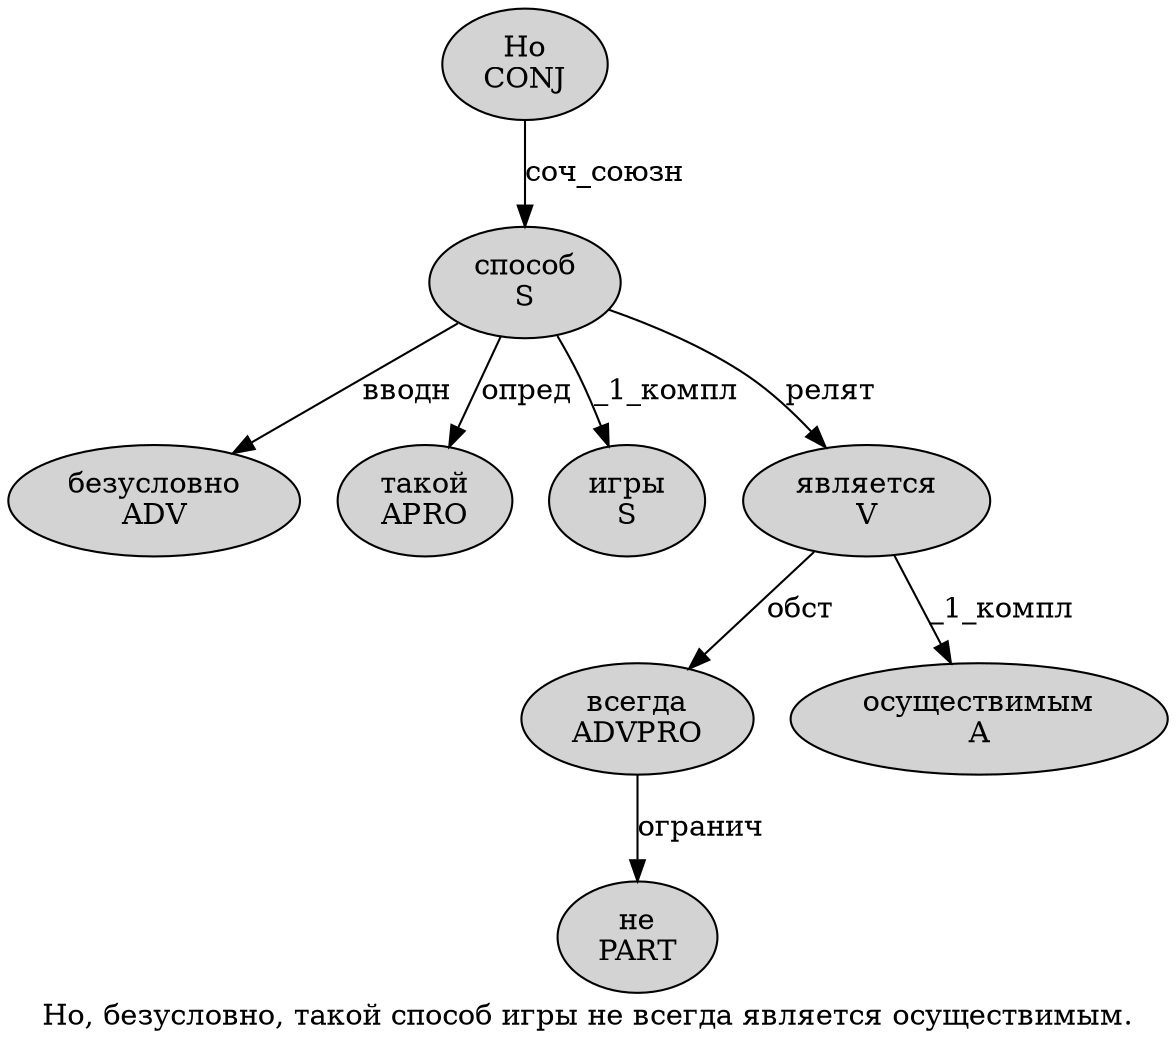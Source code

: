 digraph SENTENCE_3480 {
	graph [label="Но, безусловно, такой способ игры не всегда является осуществимым."]
	node [style=filled]
		0 [label="Но
CONJ" color="" fillcolor=lightgray penwidth=1 shape=ellipse]
		2 [label="безусловно
ADV" color="" fillcolor=lightgray penwidth=1 shape=ellipse]
		4 [label="такой
APRO" color="" fillcolor=lightgray penwidth=1 shape=ellipse]
		5 [label="способ
S" color="" fillcolor=lightgray penwidth=1 shape=ellipse]
		6 [label="игры
S" color="" fillcolor=lightgray penwidth=1 shape=ellipse]
		7 [label="не
PART" color="" fillcolor=lightgray penwidth=1 shape=ellipse]
		8 [label="всегда
ADVPRO" color="" fillcolor=lightgray penwidth=1 shape=ellipse]
		9 [label="является
V" color="" fillcolor=lightgray penwidth=1 shape=ellipse]
		10 [label="осуществимым
A" color="" fillcolor=lightgray penwidth=1 shape=ellipse]
			8 -> 7 [label="огранич"]
			0 -> 5 [label="соч_союзн"]
			9 -> 8 [label="обст"]
			9 -> 10 [label="_1_компл"]
			5 -> 2 [label="вводн"]
			5 -> 4 [label="опред"]
			5 -> 6 [label="_1_компл"]
			5 -> 9 [label="релят"]
}